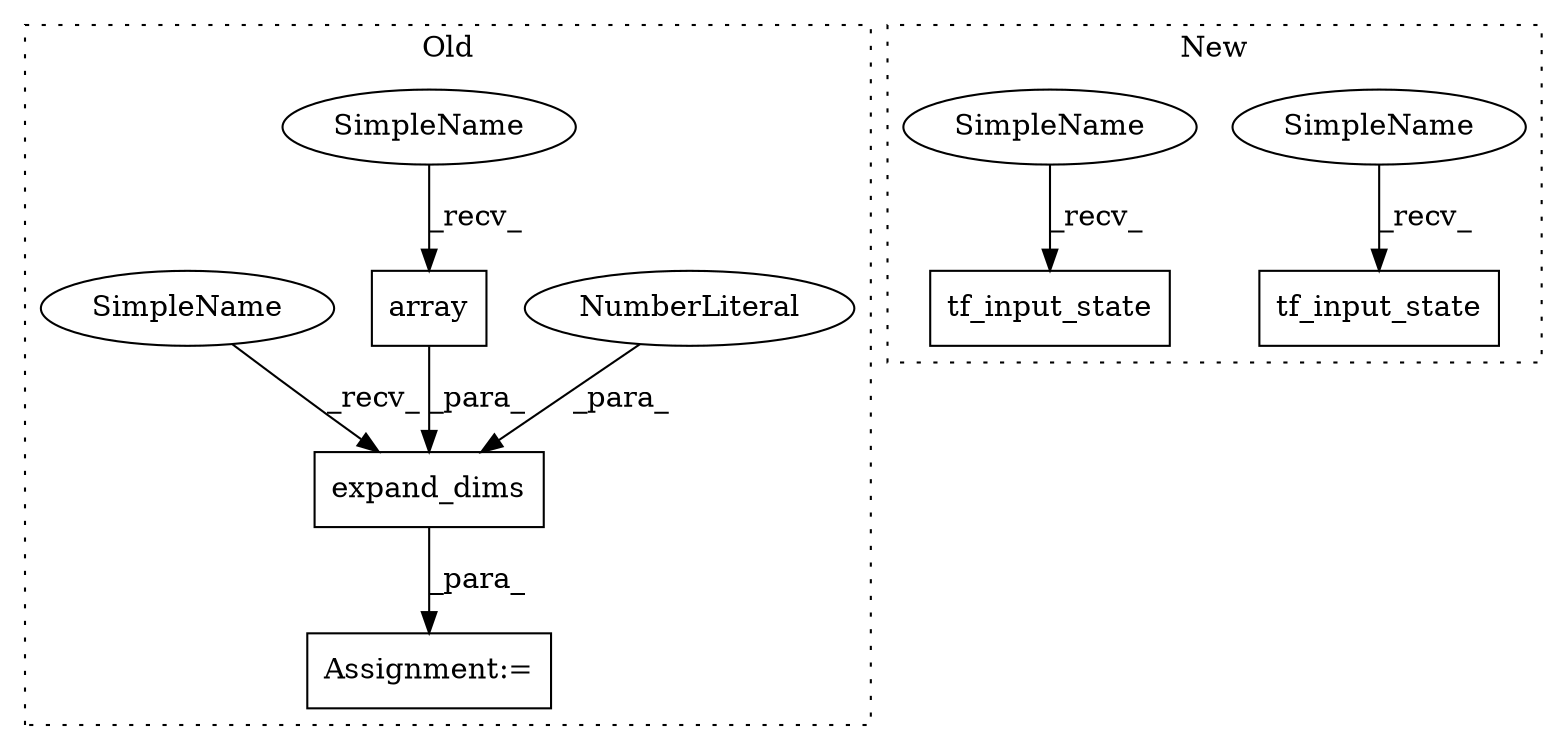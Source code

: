 digraph G {
subgraph cluster0 {
1 [label="expand_dims" a="32" s="8765,8800" l="12,1" shape="box"];
3 [label="NumberLiteral" a="34" s="8799" l="1" shape="ellipse"];
4 [label="array" a="32" s="8780,8797" l="6,1" shape="box"];
5 [label="Assignment:=" a="7" s="8761" l="1" shape="box"];
7 [label="SimpleName" a="42" s="8777" l="2" shape="ellipse"];
8 [label="SimpleName" a="42" s="8762" l="2" shape="ellipse"];
label = "Old";
style="dotted";
}
subgraph cluster1 {
2 [label="tf_input_state" a="32" s="9502,9530" l="15,1" shape="box"];
6 [label="tf_input_state" a="32" s="9050,9078" l="15,1" shape="box"];
9 [label="SimpleName" a="42" s="9045" l="4" shape="ellipse"];
10 [label="SimpleName" a="42" s="9497" l="4" shape="ellipse"];
label = "New";
style="dotted";
}
1 -> 5 [label="_para_"];
3 -> 1 [label="_para_"];
4 -> 1 [label="_para_"];
7 -> 4 [label="_recv_"];
8 -> 1 [label="_recv_"];
9 -> 6 [label="_recv_"];
10 -> 2 [label="_recv_"];
}